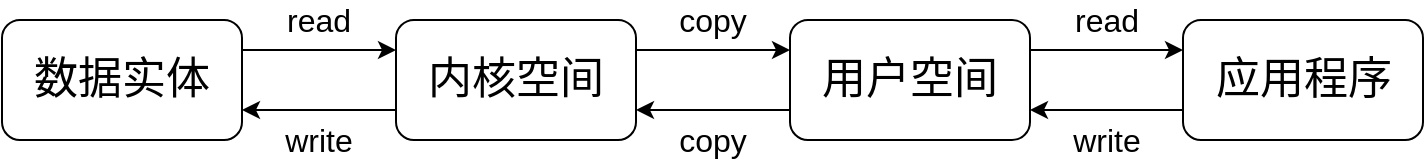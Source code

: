 <mxfile version="11.1.1" type="device"><diagram id="23xuPmwHRTqx8zUYZ9MI" name="第 1 页"><mxGraphModel dx="813" dy="414" grid="1" gridSize="10" guides="1" tooltips="1" connect="1" arrows="1" fold="1" page="1" pageScale="1" pageWidth="827" pageHeight="1169" math="0" shadow="0"><root><mxCell id="0"/><mxCell id="1" parent="0"/><mxCell id="67ueJ5guSxp6dWc497lB-7" style="edgeStyle=orthogonalEdgeStyle;rounded=0;orthogonalLoop=1;jettySize=auto;html=1;exitX=1;exitY=0.25;exitDx=0;exitDy=0;entryX=0;entryY=0.25;entryDx=0;entryDy=0;fontSize=22;" edge="1" parent="1" source="67ueJ5guSxp6dWc497lB-1" target="67ueJ5guSxp6dWc497lB-2"><mxGeometry relative="1" as="geometry"/></mxCell><mxCell id="67ueJ5guSxp6dWc497lB-1" value="数据实体" style="rounded=1;whiteSpace=wrap;html=1;fontSize=22;" vertex="1" parent="1"><mxGeometry x="40" y="40" width="120" height="60" as="geometry"/></mxCell><mxCell id="67ueJ5guSxp6dWc497lB-6" style="edgeStyle=orthogonalEdgeStyle;rounded=0;orthogonalLoop=1;jettySize=auto;html=1;exitX=1;exitY=0.25;exitDx=0;exitDy=0;entryX=0;entryY=0.25;entryDx=0;entryDy=0;fontSize=22;" edge="1" parent="1" source="67ueJ5guSxp6dWc497lB-2" target="67ueJ5guSxp6dWc497lB-3"><mxGeometry relative="1" as="geometry"/></mxCell><mxCell id="67ueJ5guSxp6dWc497lB-8" style="edgeStyle=orthogonalEdgeStyle;rounded=0;orthogonalLoop=1;jettySize=auto;html=1;exitX=0;exitY=0.75;exitDx=0;exitDy=0;entryX=1;entryY=0.75;entryDx=0;entryDy=0;fontSize=22;" edge="1" parent="1" source="67ueJ5guSxp6dWc497lB-2" target="67ueJ5guSxp6dWc497lB-1"><mxGeometry relative="1" as="geometry"/></mxCell><mxCell id="67ueJ5guSxp6dWc497lB-2" value="内核空间" style="rounded=1;whiteSpace=wrap;html=1;fontSize=22;" vertex="1" parent="1"><mxGeometry x="237" y="40" width="120" height="60" as="geometry"/></mxCell><mxCell id="67ueJ5guSxp6dWc497lB-9" style="edgeStyle=orthogonalEdgeStyle;rounded=0;orthogonalLoop=1;jettySize=auto;html=1;exitX=0;exitY=0.75;exitDx=0;exitDy=0;entryX=1;entryY=0.75;entryDx=0;entryDy=0;fontSize=22;" edge="1" parent="1" source="67ueJ5guSxp6dWc497lB-3" target="67ueJ5guSxp6dWc497lB-2"><mxGeometry relative="1" as="geometry"/></mxCell><mxCell id="67ueJ5guSxp6dWc497lB-12" style="edgeStyle=orthogonalEdgeStyle;rounded=0;orthogonalLoop=1;jettySize=auto;html=1;exitX=1;exitY=0.25;exitDx=0;exitDy=0;entryX=0;entryY=0.25;entryDx=0;entryDy=0;fontSize=22;" edge="1" parent="1" source="67ueJ5guSxp6dWc497lB-3" target="67ueJ5guSxp6dWc497lB-4"><mxGeometry relative="1" as="geometry"/></mxCell><mxCell id="67ueJ5guSxp6dWc497lB-3" value="用户空间" style="rounded=1;whiteSpace=wrap;html=1;fontSize=22;" vertex="1" parent="1"><mxGeometry x="434" y="40" width="120" height="60" as="geometry"/></mxCell><mxCell id="67ueJ5guSxp6dWc497lB-10" style="edgeStyle=orthogonalEdgeStyle;rounded=0;orthogonalLoop=1;jettySize=auto;html=1;exitX=0;exitY=0.75;exitDx=0;exitDy=0;entryX=1;entryY=0.75;entryDx=0;entryDy=0;fontSize=22;" edge="1" parent="1" source="67ueJ5guSxp6dWc497lB-4" target="67ueJ5guSxp6dWc497lB-3"><mxGeometry relative="1" as="geometry"/></mxCell><mxCell id="67ueJ5guSxp6dWc497lB-4" value="应用程序" style="rounded=1;whiteSpace=wrap;html=1;fontSize=22;" vertex="1" parent="1"><mxGeometry x="630.5" y="40" width="120" height="60" as="geometry"/></mxCell><mxCell id="67ueJ5guSxp6dWc497lB-13" value="read" style="text;html=1;strokeColor=none;fillColor=none;align=center;verticalAlign=middle;whiteSpace=wrap;rounded=0;fontSize=16;" vertex="1" parent="1"><mxGeometry x="574" y="30" width="37" height="20" as="geometry"/></mxCell><mxCell id="67ueJ5guSxp6dWc497lB-14" value="read" style="text;html=1;strokeColor=none;fillColor=none;align=center;verticalAlign=middle;whiteSpace=wrap;rounded=0;fontSize=16;" vertex="1" parent="1"><mxGeometry x="180" y="30" width="37" height="20" as="geometry"/></mxCell><mxCell id="67ueJ5guSxp6dWc497lB-15" value="write" style="text;html=1;strokeColor=none;fillColor=none;align=center;verticalAlign=middle;whiteSpace=wrap;rounded=0;fontSize=16;" vertex="1" parent="1"><mxGeometry x="574" y="90" width="37" height="20" as="geometry"/></mxCell><mxCell id="67ueJ5guSxp6dWc497lB-16" value="write" style="text;html=1;strokeColor=none;fillColor=none;align=center;verticalAlign=middle;whiteSpace=wrap;rounded=0;fontSize=16;" vertex="1" parent="1"><mxGeometry x="180" y="90" width="37" height="20" as="geometry"/></mxCell><mxCell id="67ueJ5guSxp6dWc497lB-17" value="copy" style="text;html=1;strokeColor=none;fillColor=none;align=center;verticalAlign=middle;whiteSpace=wrap;rounded=0;fontSize=16;" vertex="1" parent="1"><mxGeometry x="377" y="30" width="37" height="20" as="geometry"/></mxCell><mxCell id="67ueJ5guSxp6dWc497lB-18" value="copy" style="text;html=1;strokeColor=none;fillColor=none;align=center;verticalAlign=middle;whiteSpace=wrap;rounded=0;fontSize=16;" vertex="1" parent="1"><mxGeometry x="377" y="90" width="37" height="20" as="geometry"/></mxCell></root></mxGraphModel></diagram></mxfile>
